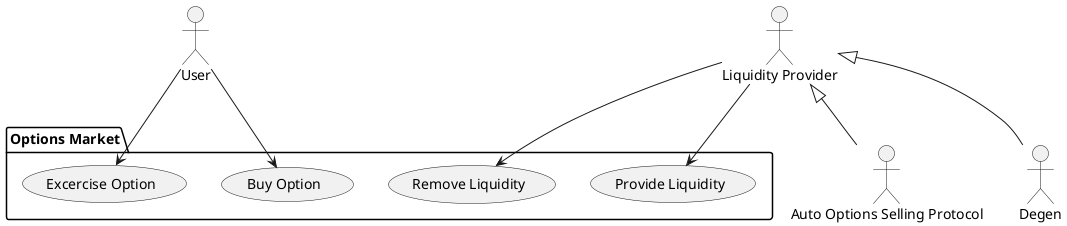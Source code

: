 @startuml Use Cases

actor User as U
actor "Liquidity Provider" as LP

actor "Auto Options Selling Protocol" as Prot
actor "Degen" as D

LP <|-- Prot
LP <|-- D

package "Options Market" {
    usecase "Buy Option" as BO
    usecase "Excercise Option" as EO
    usecase "Provide Liquidity" as PL
    usecase "Remove Liquidity" as RL
}

U --> BO
U --> EO
LP --> PL
LP --> RL

@enduml